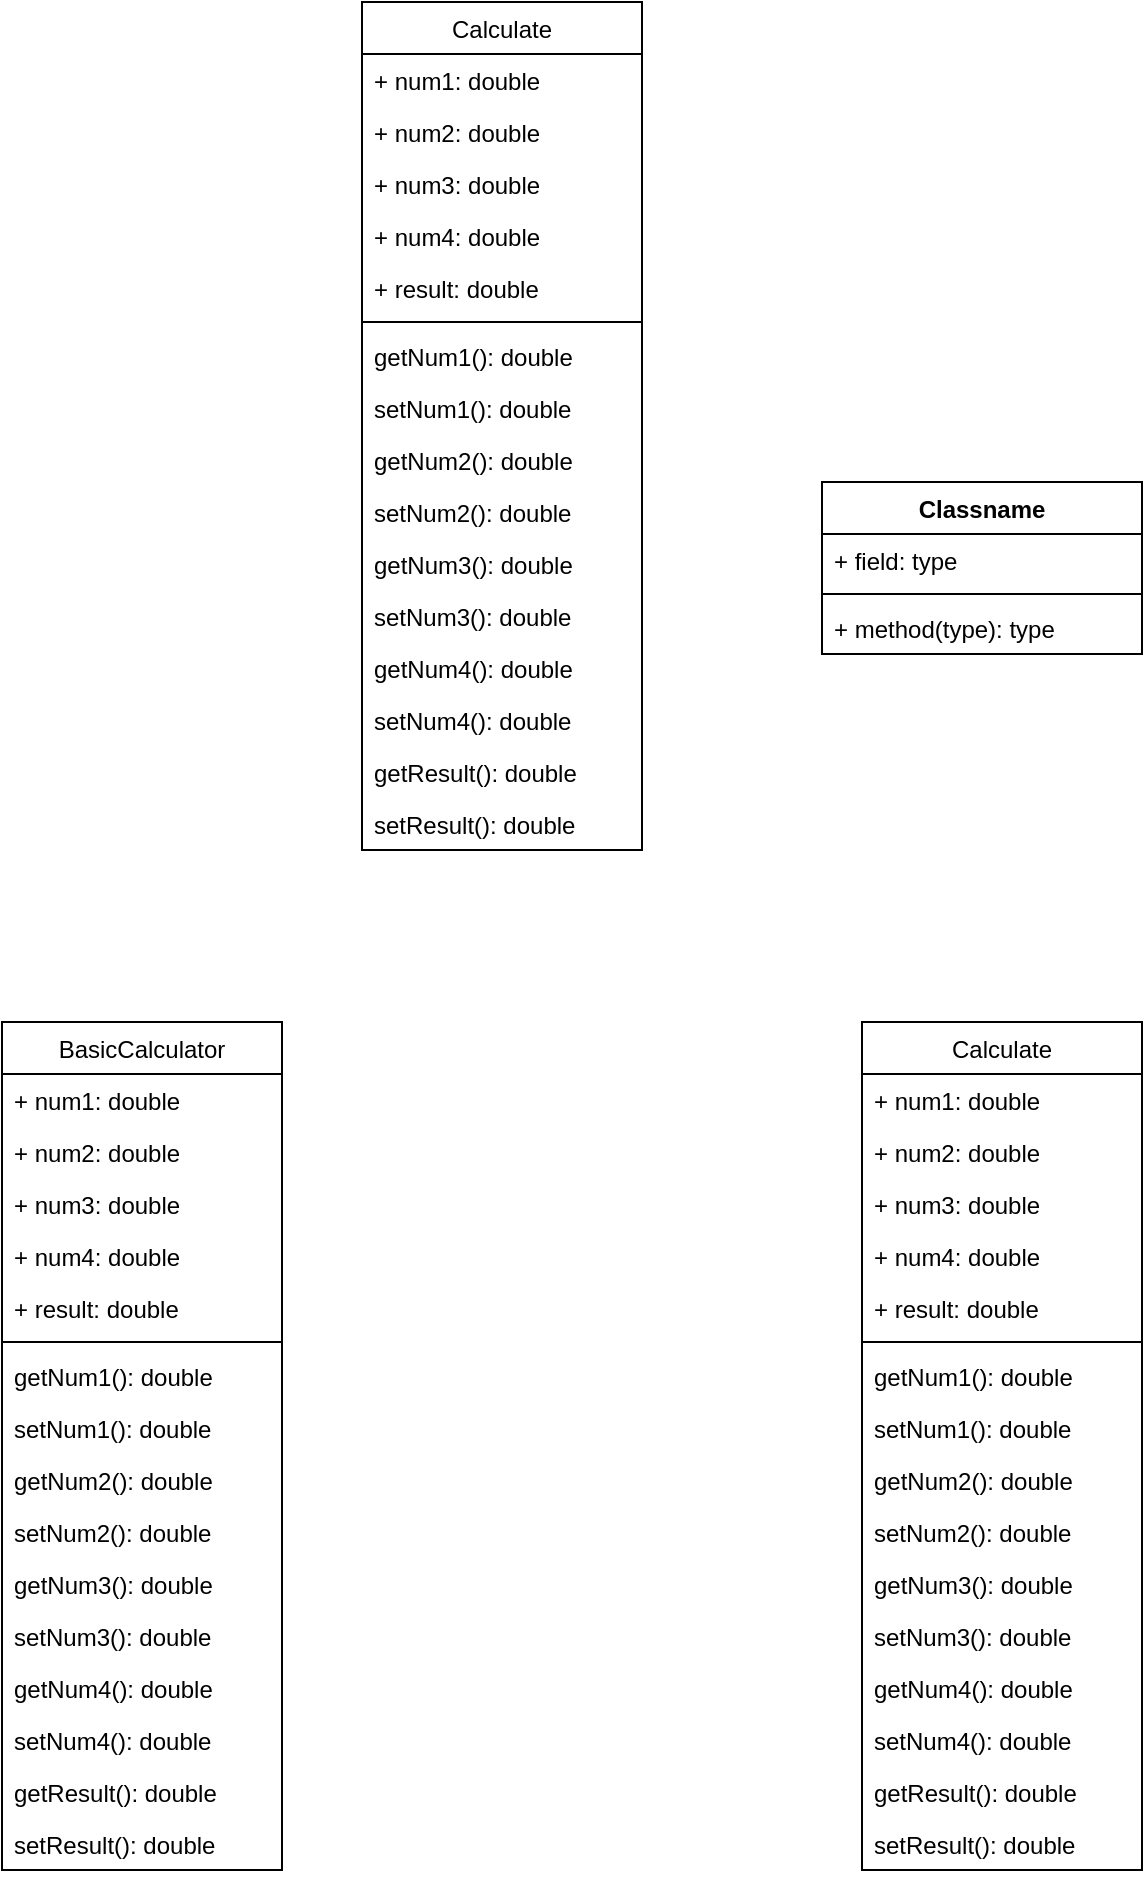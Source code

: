 <mxfile version="20.2.3" type="device"><diagram id="C5RBs43oDa-KdzZeNtuy" name="Page-1"><mxGraphModel dx="782" dy="579" grid="1" gridSize="10" guides="1" tooltips="1" connect="1" arrows="1" fold="1" page="1" pageScale="1" pageWidth="827" pageHeight="1169" math="0" shadow="0"><root><mxCell id="WIyWlLk6GJQsqaUBKTNV-0"/><mxCell id="WIyWlLk6GJQsqaUBKTNV-1" parent="WIyWlLk6GJQsqaUBKTNV-0"/><mxCell id="ostFITLMD9hP-u2Jre2u-57" value="Calculate" style="swimlane;fontStyle=0;childLayout=stackLayout;horizontal=1;startSize=26;fillColor=none;horizontalStack=0;resizeParent=1;resizeParentMax=0;resizeLast=0;collapsible=1;marginBottom=0;" vertex="1" parent="WIyWlLk6GJQsqaUBKTNV-1"><mxGeometry x="240" y="100" width="140" height="424" as="geometry"/></mxCell><mxCell id="ostFITLMD9hP-u2Jre2u-58" value="+ num1: double    " style="text;strokeColor=none;fillColor=none;align=left;verticalAlign=top;spacingLeft=4;spacingRight=4;overflow=hidden;rotatable=0;points=[[0,0.5],[1,0.5]];portConstraint=eastwest;" vertex="1" parent="ostFITLMD9hP-u2Jre2u-57"><mxGeometry y="26" width="140" height="26" as="geometry"/></mxCell><mxCell id="ostFITLMD9hP-u2Jre2u-59" value="+ num2: double" style="text;strokeColor=none;fillColor=none;align=left;verticalAlign=top;spacingLeft=4;spacingRight=4;overflow=hidden;rotatable=0;points=[[0,0.5],[1,0.5]];portConstraint=eastwest;" vertex="1" parent="ostFITLMD9hP-u2Jre2u-57"><mxGeometry y="52" width="140" height="26" as="geometry"/></mxCell><mxCell id="ostFITLMD9hP-u2Jre2u-60" value="+ num3: double" style="text;strokeColor=none;fillColor=none;align=left;verticalAlign=top;spacingLeft=4;spacingRight=4;overflow=hidden;rotatable=0;points=[[0,0.5],[1,0.5]];portConstraint=eastwest;" vertex="1" parent="ostFITLMD9hP-u2Jre2u-57"><mxGeometry y="78" width="140" height="26" as="geometry"/></mxCell><mxCell id="ostFITLMD9hP-u2Jre2u-61" value="+ num4: double" style="text;strokeColor=none;fillColor=none;align=left;verticalAlign=top;spacingLeft=4;spacingRight=4;overflow=hidden;rotatable=0;points=[[0,0.5],[1,0.5]];portConstraint=eastwest;" vertex="1" parent="ostFITLMD9hP-u2Jre2u-57"><mxGeometry y="104" width="140" height="26" as="geometry"/></mxCell><mxCell id="ostFITLMD9hP-u2Jre2u-62" value="+ result: double" style="text;strokeColor=none;fillColor=none;align=left;verticalAlign=top;spacingLeft=4;spacingRight=4;overflow=hidden;rotatable=0;points=[[0,0.5],[1,0.5]];portConstraint=eastwest;" vertex="1" parent="ostFITLMD9hP-u2Jre2u-57"><mxGeometry y="130" width="140" height="26" as="geometry"/></mxCell><mxCell id="ostFITLMD9hP-u2Jre2u-77" value="" style="line;strokeWidth=1;fillColor=none;align=left;verticalAlign=middle;spacingTop=-1;spacingLeft=3;spacingRight=3;rotatable=0;labelPosition=right;points=[];portConstraint=eastwest;" vertex="1" parent="ostFITLMD9hP-u2Jre2u-57"><mxGeometry y="156" width="140" height="8" as="geometry"/></mxCell><mxCell id="ostFITLMD9hP-u2Jre2u-67" value="getNum1(): double" style="text;strokeColor=none;fillColor=none;align=left;verticalAlign=top;spacingLeft=4;spacingRight=4;overflow=hidden;rotatable=0;points=[[0,0.5],[1,0.5]];portConstraint=eastwest;" vertex="1" parent="ostFITLMD9hP-u2Jre2u-57"><mxGeometry y="164" width="140" height="26" as="geometry"/></mxCell><mxCell id="ostFITLMD9hP-u2Jre2u-68" value="setNum1(): double" style="text;strokeColor=none;fillColor=none;align=left;verticalAlign=top;spacingLeft=4;spacingRight=4;overflow=hidden;rotatable=0;points=[[0,0.5],[1,0.5]];portConstraint=eastwest;" vertex="1" parent="ostFITLMD9hP-u2Jre2u-57"><mxGeometry y="190" width="140" height="26" as="geometry"/></mxCell><mxCell id="ostFITLMD9hP-u2Jre2u-69" value="getNum2(): double" style="text;strokeColor=none;fillColor=none;align=left;verticalAlign=top;spacingLeft=4;spacingRight=4;overflow=hidden;rotatable=0;points=[[0,0.5],[1,0.5]];portConstraint=eastwest;" vertex="1" parent="ostFITLMD9hP-u2Jre2u-57"><mxGeometry y="216" width="140" height="26" as="geometry"/></mxCell><mxCell id="ostFITLMD9hP-u2Jre2u-70" value="setNum2(): double" style="text;strokeColor=none;fillColor=none;align=left;verticalAlign=top;spacingLeft=4;spacingRight=4;overflow=hidden;rotatable=0;points=[[0,0.5],[1,0.5]];portConstraint=eastwest;" vertex="1" parent="ostFITLMD9hP-u2Jre2u-57"><mxGeometry y="242" width="140" height="26" as="geometry"/></mxCell><mxCell id="ostFITLMD9hP-u2Jre2u-71" value="getNum3(): double" style="text;strokeColor=none;fillColor=none;align=left;verticalAlign=top;spacingLeft=4;spacingRight=4;overflow=hidden;rotatable=0;points=[[0,0.5],[1,0.5]];portConstraint=eastwest;" vertex="1" parent="ostFITLMD9hP-u2Jre2u-57"><mxGeometry y="268" width="140" height="26" as="geometry"/></mxCell><mxCell id="ostFITLMD9hP-u2Jre2u-72" value="setNum3(): double" style="text;strokeColor=none;fillColor=none;align=left;verticalAlign=top;spacingLeft=4;spacingRight=4;overflow=hidden;rotatable=0;points=[[0,0.5],[1,0.5]];portConstraint=eastwest;" vertex="1" parent="ostFITLMD9hP-u2Jre2u-57"><mxGeometry y="294" width="140" height="26" as="geometry"/></mxCell><mxCell id="ostFITLMD9hP-u2Jre2u-73" value="getNum4(): double" style="text;strokeColor=none;fillColor=none;align=left;verticalAlign=top;spacingLeft=4;spacingRight=4;overflow=hidden;rotatable=0;points=[[0,0.5],[1,0.5]];portConstraint=eastwest;" vertex="1" parent="ostFITLMD9hP-u2Jre2u-57"><mxGeometry y="320" width="140" height="26" as="geometry"/></mxCell><mxCell id="ostFITLMD9hP-u2Jre2u-74" value="setNum4(): double" style="text;strokeColor=none;fillColor=none;align=left;verticalAlign=top;spacingLeft=4;spacingRight=4;overflow=hidden;rotatable=0;points=[[0,0.5],[1,0.5]];portConstraint=eastwest;" vertex="1" parent="ostFITLMD9hP-u2Jre2u-57"><mxGeometry y="346" width="140" height="26" as="geometry"/></mxCell><mxCell id="ostFITLMD9hP-u2Jre2u-75" value="getResult(): double" style="text;strokeColor=none;fillColor=none;align=left;verticalAlign=top;spacingLeft=4;spacingRight=4;overflow=hidden;rotatable=0;points=[[0,0.5],[1,0.5]];portConstraint=eastwest;" vertex="1" parent="ostFITLMD9hP-u2Jre2u-57"><mxGeometry y="372" width="140" height="26" as="geometry"/></mxCell><mxCell id="ostFITLMD9hP-u2Jre2u-76" value="setResult(): double" style="text;strokeColor=none;fillColor=none;align=left;verticalAlign=top;spacingLeft=4;spacingRight=4;overflow=hidden;rotatable=0;points=[[0,0.5],[1,0.5]];portConstraint=eastwest;" vertex="1" parent="ostFITLMD9hP-u2Jre2u-57"><mxGeometry y="398" width="140" height="26" as="geometry"/></mxCell><mxCell id="ostFITLMD9hP-u2Jre2u-63" value="Classname" style="swimlane;fontStyle=1;align=center;verticalAlign=top;childLayout=stackLayout;horizontal=1;startSize=26;horizontalStack=0;resizeParent=1;resizeParentMax=0;resizeLast=0;collapsible=1;marginBottom=0;" vertex="1" parent="WIyWlLk6GJQsqaUBKTNV-1"><mxGeometry x="470" y="340" width="160" height="86" as="geometry"/></mxCell><mxCell id="ostFITLMD9hP-u2Jre2u-64" value="+ field: type" style="text;strokeColor=none;fillColor=none;align=left;verticalAlign=top;spacingLeft=4;spacingRight=4;overflow=hidden;rotatable=0;points=[[0,0.5],[1,0.5]];portConstraint=eastwest;" vertex="1" parent="ostFITLMD9hP-u2Jre2u-63"><mxGeometry y="26" width="160" height="26" as="geometry"/></mxCell><mxCell id="ostFITLMD9hP-u2Jre2u-65" value="" style="line;strokeWidth=1;fillColor=none;align=left;verticalAlign=middle;spacingTop=-1;spacingLeft=3;spacingRight=3;rotatable=0;labelPosition=right;points=[];portConstraint=eastwest;" vertex="1" parent="ostFITLMD9hP-u2Jre2u-63"><mxGeometry y="52" width="160" height="8" as="geometry"/></mxCell><mxCell id="ostFITLMD9hP-u2Jre2u-66" value="+ method(type): type" style="text;strokeColor=none;fillColor=none;align=left;verticalAlign=top;spacingLeft=4;spacingRight=4;overflow=hidden;rotatable=0;points=[[0,0.5],[1,0.5]];portConstraint=eastwest;" vertex="1" parent="ostFITLMD9hP-u2Jre2u-63"><mxGeometry y="60" width="160" height="26" as="geometry"/></mxCell><mxCell id="ostFITLMD9hP-u2Jre2u-78" value="BasicCalculator" style="swimlane;fontStyle=0;childLayout=stackLayout;horizontal=1;startSize=26;fillColor=none;horizontalStack=0;resizeParent=1;resizeParentMax=0;resizeLast=0;collapsible=1;marginBottom=0;" vertex="1" parent="WIyWlLk6GJQsqaUBKTNV-1"><mxGeometry x="60" y="610" width="140" height="424" as="geometry"/></mxCell><mxCell id="ostFITLMD9hP-u2Jre2u-79" value="+ num1: double    " style="text;strokeColor=none;fillColor=none;align=left;verticalAlign=top;spacingLeft=4;spacingRight=4;overflow=hidden;rotatable=0;points=[[0,0.5],[1,0.5]];portConstraint=eastwest;" vertex="1" parent="ostFITLMD9hP-u2Jre2u-78"><mxGeometry y="26" width="140" height="26" as="geometry"/></mxCell><mxCell id="ostFITLMD9hP-u2Jre2u-80" value="+ num2: double" style="text;strokeColor=none;fillColor=none;align=left;verticalAlign=top;spacingLeft=4;spacingRight=4;overflow=hidden;rotatable=0;points=[[0,0.5],[1,0.5]];portConstraint=eastwest;" vertex="1" parent="ostFITLMD9hP-u2Jre2u-78"><mxGeometry y="52" width="140" height="26" as="geometry"/></mxCell><mxCell id="ostFITLMD9hP-u2Jre2u-81" value="+ num3: double" style="text;strokeColor=none;fillColor=none;align=left;verticalAlign=top;spacingLeft=4;spacingRight=4;overflow=hidden;rotatable=0;points=[[0,0.5],[1,0.5]];portConstraint=eastwest;" vertex="1" parent="ostFITLMD9hP-u2Jre2u-78"><mxGeometry y="78" width="140" height="26" as="geometry"/></mxCell><mxCell id="ostFITLMD9hP-u2Jre2u-82" value="+ num4: double" style="text;strokeColor=none;fillColor=none;align=left;verticalAlign=top;spacingLeft=4;spacingRight=4;overflow=hidden;rotatable=0;points=[[0,0.5],[1,0.5]];portConstraint=eastwest;" vertex="1" parent="ostFITLMD9hP-u2Jre2u-78"><mxGeometry y="104" width="140" height="26" as="geometry"/></mxCell><mxCell id="ostFITLMD9hP-u2Jre2u-83" value="+ result: double" style="text;strokeColor=none;fillColor=none;align=left;verticalAlign=top;spacingLeft=4;spacingRight=4;overflow=hidden;rotatable=0;points=[[0,0.5],[1,0.5]];portConstraint=eastwest;" vertex="1" parent="ostFITLMD9hP-u2Jre2u-78"><mxGeometry y="130" width="140" height="26" as="geometry"/></mxCell><mxCell id="ostFITLMD9hP-u2Jre2u-84" value="" style="line;strokeWidth=1;fillColor=none;align=left;verticalAlign=middle;spacingTop=-1;spacingLeft=3;spacingRight=3;rotatable=0;labelPosition=right;points=[];portConstraint=eastwest;" vertex="1" parent="ostFITLMD9hP-u2Jre2u-78"><mxGeometry y="156" width="140" height="8" as="geometry"/></mxCell><mxCell id="ostFITLMD9hP-u2Jre2u-85" value="getNum1(): double" style="text;strokeColor=none;fillColor=none;align=left;verticalAlign=top;spacingLeft=4;spacingRight=4;overflow=hidden;rotatable=0;points=[[0,0.5],[1,0.5]];portConstraint=eastwest;" vertex="1" parent="ostFITLMD9hP-u2Jre2u-78"><mxGeometry y="164" width="140" height="26" as="geometry"/></mxCell><mxCell id="ostFITLMD9hP-u2Jre2u-86" value="setNum1(): double" style="text;strokeColor=none;fillColor=none;align=left;verticalAlign=top;spacingLeft=4;spacingRight=4;overflow=hidden;rotatable=0;points=[[0,0.5],[1,0.5]];portConstraint=eastwest;" vertex="1" parent="ostFITLMD9hP-u2Jre2u-78"><mxGeometry y="190" width="140" height="26" as="geometry"/></mxCell><mxCell id="ostFITLMD9hP-u2Jre2u-87" value="getNum2(): double" style="text;strokeColor=none;fillColor=none;align=left;verticalAlign=top;spacingLeft=4;spacingRight=4;overflow=hidden;rotatable=0;points=[[0,0.5],[1,0.5]];portConstraint=eastwest;" vertex="1" parent="ostFITLMD9hP-u2Jre2u-78"><mxGeometry y="216" width="140" height="26" as="geometry"/></mxCell><mxCell id="ostFITLMD9hP-u2Jre2u-88" value="setNum2(): double" style="text;strokeColor=none;fillColor=none;align=left;verticalAlign=top;spacingLeft=4;spacingRight=4;overflow=hidden;rotatable=0;points=[[0,0.5],[1,0.5]];portConstraint=eastwest;" vertex="1" parent="ostFITLMD9hP-u2Jre2u-78"><mxGeometry y="242" width="140" height="26" as="geometry"/></mxCell><mxCell id="ostFITLMD9hP-u2Jre2u-89" value="getNum3(): double" style="text;strokeColor=none;fillColor=none;align=left;verticalAlign=top;spacingLeft=4;spacingRight=4;overflow=hidden;rotatable=0;points=[[0,0.5],[1,0.5]];portConstraint=eastwest;" vertex="1" parent="ostFITLMD9hP-u2Jre2u-78"><mxGeometry y="268" width="140" height="26" as="geometry"/></mxCell><mxCell id="ostFITLMD9hP-u2Jre2u-90" value="setNum3(): double" style="text;strokeColor=none;fillColor=none;align=left;verticalAlign=top;spacingLeft=4;spacingRight=4;overflow=hidden;rotatable=0;points=[[0,0.5],[1,0.5]];portConstraint=eastwest;" vertex="1" parent="ostFITLMD9hP-u2Jre2u-78"><mxGeometry y="294" width="140" height="26" as="geometry"/></mxCell><mxCell id="ostFITLMD9hP-u2Jre2u-91" value="getNum4(): double" style="text;strokeColor=none;fillColor=none;align=left;verticalAlign=top;spacingLeft=4;spacingRight=4;overflow=hidden;rotatable=0;points=[[0,0.5],[1,0.5]];portConstraint=eastwest;" vertex="1" parent="ostFITLMD9hP-u2Jre2u-78"><mxGeometry y="320" width="140" height="26" as="geometry"/></mxCell><mxCell id="ostFITLMD9hP-u2Jre2u-92" value="setNum4(): double" style="text;strokeColor=none;fillColor=none;align=left;verticalAlign=top;spacingLeft=4;spacingRight=4;overflow=hidden;rotatable=0;points=[[0,0.5],[1,0.5]];portConstraint=eastwest;" vertex="1" parent="ostFITLMD9hP-u2Jre2u-78"><mxGeometry y="346" width="140" height="26" as="geometry"/></mxCell><mxCell id="ostFITLMD9hP-u2Jre2u-93" value="getResult(): double" style="text;strokeColor=none;fillColor=none;align=left;verticalAlign=top;spacingLeft=4;spacingRight=4;overflow=hidden;rotatable=0;points=[[0,0.5],[1,0.5]];portConstraint=eastwest;" vertex="1" parent="ostFITLMD9hP-u2Jre2u-78"><mxGeometry y="372" width="140" height="26" as="geometry"/></mxCell><mxCell id="ostFITLMD9hP-u2Jre2u-94" value="setResult(): double" style="text;strokeColor=none;fillColor=none;align=left;verticalAlign=top;spacingLeft=4;spacingRight=4;overflow=hidden;rotatable=0;points=[[0,0.5],[1,0.5]];portConstraint=eastwest;" vertex="1" parent="ostFITLMD9hP-u2Jre2u-78"><mxGeometry y="398" width="140" height="26" as="geometry"/></mxCell><mxCell id="ostFITLMD9hP-u2Jre2u-95" value="Calculate" style="swimlane;fontStyle=0;childLayout=stackLayout;horizontal=1;startSize=26;fillColor=none;horizontalStack=0;resizeParent=1;resizeParentMax=0;resizeLast=0;collapsible=1;marginBottom=0;" vertex="1" parent="WIyWlLk6GJQsqaUBKTNV-1"><mxGeometry x="490" y="610" width="140" height="424" as="geometry"/></mxCell><mxCell id="ostFITLMD9hP-u2Jre2u-96" value="+ num1: double    " style="text;strokeColor=none;fillColor=none;align=left;verticalAlign=top;spacingLeft=4;spacingRight=4;overflow=hidden;rotatable=0;points=[[0,0.5],[1,0.5]];portConstraint=eastwest;" vertex="1" parent="ostFITLMD9hP-u2Jre2u-95"><mxGeometry y="26" width="140" height="26" as="geometry"/></mxCell><mxCell id="ostFITLMD9hP-u2Jre2u-97" value="+ num2: double" style="text;strokeColor=none;fillColor=none;align=left;verticalAlign=top;spacingLeft=4;spacingRight=4;overflow=hidden;rotatable=0;points=[[0,0.5],[1,0.5]];portConstraint=eastwest;" vertex="1" parent="ostFITLMD9hP-u2Jre2u-95"><mxGeometry y="52" width="140" height="26" as="geometry"/></mxCell><mxCell id="ostFITLMD9hP-u2Jre2u-98" value="+ num3: double" style="text;strokeColor=none;fillColor=none;align=left;verticalAlign=top;spacingLeft=4;spacingRight=4;overflow=hidden;rotatable=0;points=[[0,0.5],[1,0.5]];portConstraint=eastwest;" vertex="1" parent="ostFITLMD9hP-u2Jre2u-95"><mxGeometry y="78" width="140" height="26" as="geometry"/></mxCell><mxCell id="ostFITLMD9hP-u2Jre2u-99" value="+ num4: double" style="text;strokeColor=none;fillColor=none;align=left;verticalAlign=top;spacingLeft=4;spacingRight=4;overflow=hidden;rotatable=0;points=[[0,0.5],[1,0.5]];portConstraint=eastwest;" vertex="1" parent="ostFITLMD9hP-u2Jre2u-95"><mxGeometry y="104" width="140" height="26" as="geometry"/></mxCell><mxCell id="ostFITLMD9hP-u2Jre2u-100" value="+ result: double" style="text;strokeColor=none;fillColor=none;align=left;verticalAlign=top;spacingLeft=4;spacingRight=4;overflow=hidden;rotatable=0;points=[[0,0.5],[1,0.5]];portConstraint=eastwest;" vertex="1" parent="ostFITLMD9hP-u2Jre2u-95"><mxGeometry y="130" width="140" height="26" as="geometry"/></mxCell><mxCell id="ostFITLMD9hP-u2Jre2u-101" value="" style="line;strokeWidth=1;fillColor=none;align=left;verticalAlign=middle;spacingTop=-1;spacingLeft=3;spacingRight=3;rotatable=0;labelPosition=right;points=[];portConstraint=eastwest;" vertex="1" parent="ostFITLMD9hP-u2Jre2u-95"><mxGeometry y="156" width="140" height="8" as="geometry"/></mxCell><mxCell id="ostFITLMD9hP-u2Jre2u-102" value="getNum1(): double" style="text;strokeColor=none;fillColor=none;align=left;verticalAlign=top;spacingLeft=4;spacingRight=4;overflow=hidden;rotatable=0;points=[[0,0.5],[1,0.5]];portConstraint=eastwest;" vertex="1" parent="ostFITLMD9hP-u2Jre2u-95"><mxGeometry y="164" width="140" height="26" as="geometry"/></mxCell><mxCell id="ostFITLMD9hP-u2Jre2u-103" value="setNum1(): double" style="text;strokeColor=none;fillColor=none;align=left;verticalAlign=top;spacingLeft=4;spacingRight=4;overflow=hidden;rotatable=0;points=[[0,0.5],[1,0.5]];portConstraint=eastwest;" vertex="1" parent="ostFITLMD9hP-u2Jre2u-95"><mxGeometry y="190" width="140" height="26" as="geometry"/></mxCell><mxCell id="ostFITLMD9hP-u2Jre2u-104" value="getNum2(): double" style="text;strokeColor=none;fillColor=none;align=left;verticalAlign=top;spacingLeft=4;spacingRight=4;overflow=hidden;rotatable=0;points=[[0,0.5],[1,0.5]];portConstraint=eastwest;" vertex="1" parent="ostFITLMD9hP-u2Jre2u-95"><mxGeometry y="216" width="140" height="26" as="geometry"/></mxCell><mxCell id="ostFITLMD9hP-u2Jre2u-105" value="setNum2(): double" style="text;strokeColor=none;fillColor=none;align=left;verticalAlign=top;spacingLeft=4;spacingRight=4;overflow=hidden;rotatable=0;points=[[0,0.5],[1,0.5]];portConstraint=eastwest;" vertex="1" parent="ostFITLMD9hP-u2Jre2u-95"><mxGeometry y="242" width="140" height="26" as="geometry"/></mxCell><mxCell id="ostFITLMD9hP-u2Jre2u-106" value="getNum3(): double" style="text;strokeColor=none;fillColor=none;align=left;verticalAlign=top;spacingLeft=4;spacingRight=4;overflow=hidden;rotatable=0;points=[[0,0.5],[1,0.5]];portConstraint=eastwest;" vertex="1" parent="ostFITLMD9hP-u2Jre2u-95"><mxGeometry y="268" width="140" height="26" as="geometry"/></mxCell><mxCell id="ostFITLMD9hP-u2Jre2u-107" value="setNum3(): double" style="text;strokeColor=none;fillColor=none;align=left;verticalAlign=top;spacingLeft=4;spacingRight=4;overflow=hidden;rotatable=0;points=[[0,0.5],[1,0.5]];portConstraint=eastwest;" vertex="1" parent="ostFITLMD9hP-u2Jre2u-95"><mxGeometry y="294" width="140" height="26" as="geometry"/></mxCell><mxCell id="ostFITLMD9hP-u2Jre2u-108" value="getNum4(): double" style="text;strokeColor=none;fillColor=none;align=left;verticalAlign=top;spacingLeft=4;spacingRight=4;overflow=hidden;rotatable=0;points=[[0,0.5],[1,0.5]];portConstraint=eastwest;" vertex="1" parent="ostFITLMD9hP-u2Jre2u-95"><mxGeometry y="320" width="140" height="26" as="geometry"/></mxCell><mxCell id="ostFITLMD9hP-u2Jre2u-109" value="setNum4(): double" style="text;strokeColor=none;fillColor=none;align=left;verticalAlign=top;spacingLeft=4;spacingRight=4;overflow=hidden;rotatable=0;points=[[0,0.5],[1,0.5]];portConstraint=eastwest;" vertex="1" parent="ostFITLMD9hP-u2Jre2u-95"><mxGeometry y="346" width="140" height="26" as="geometry"/></mxCell><mxCell id="ostFITLMD9hP-u2Jre2u-110" value="getResult(): double" style="text;strokeColor=none;fillColor=none;align=left;verticalAlign=top;spacingLeft=4;spacingRight=4;overflow=hidden;rotatable=0;points=[[0,0.5],[1,0.5]];portConstraint=eastwest;" vertex="1" parent="ostFITLMD9hP-u2Jre2u-95"><mxGeometry y="372" width="140" height="26" as="geometry"/></mxCell><mxCell id="ostFITLMD9hP-u2Jre2u-111" value="setResult(): double" style="text;strokeColor=none;fillColor=none;align=left;verticalAlign=top;spacingLeft=4;spacingRight=4;overflow=hidden;rotatable=0;points=[[0,0.5],[1,0.5]];portConstraint=eastwest;" vertex="1" parent="ostFITLMD9hP-u2Jre2u-95"><mxGeometry y="398" width="140" height="26" as="geometry"/></mxCell></root></mxGraphModel></diagram></mxfile>